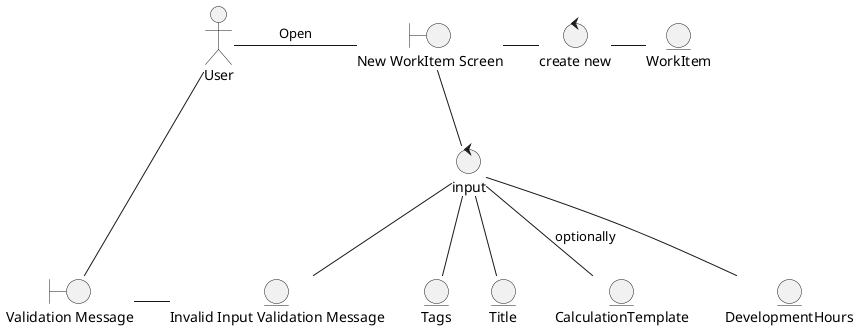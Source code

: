 @startuml
    actor "User" as user
    entity "WorkItem" as witem
    boundary "New WorkItem Screen" as screen
    boundary "Validation Message" as message

    user - screen : Open

    control "create new" as create
    control "input" as input

    screen - create
    create - witem
    screen -- input

    entity "Tags" as tags
    entity "Title" as title
    entity "CalculationTemplate" as templ
    entity "DevelopmentHours" as hours

    entity "Invalid Input Validation Message" as valid

    input -- tags
    input -- title
    input -- templ: optionally
    input -- hours

    input - valid
    message - valid
    user --- message
@enduml